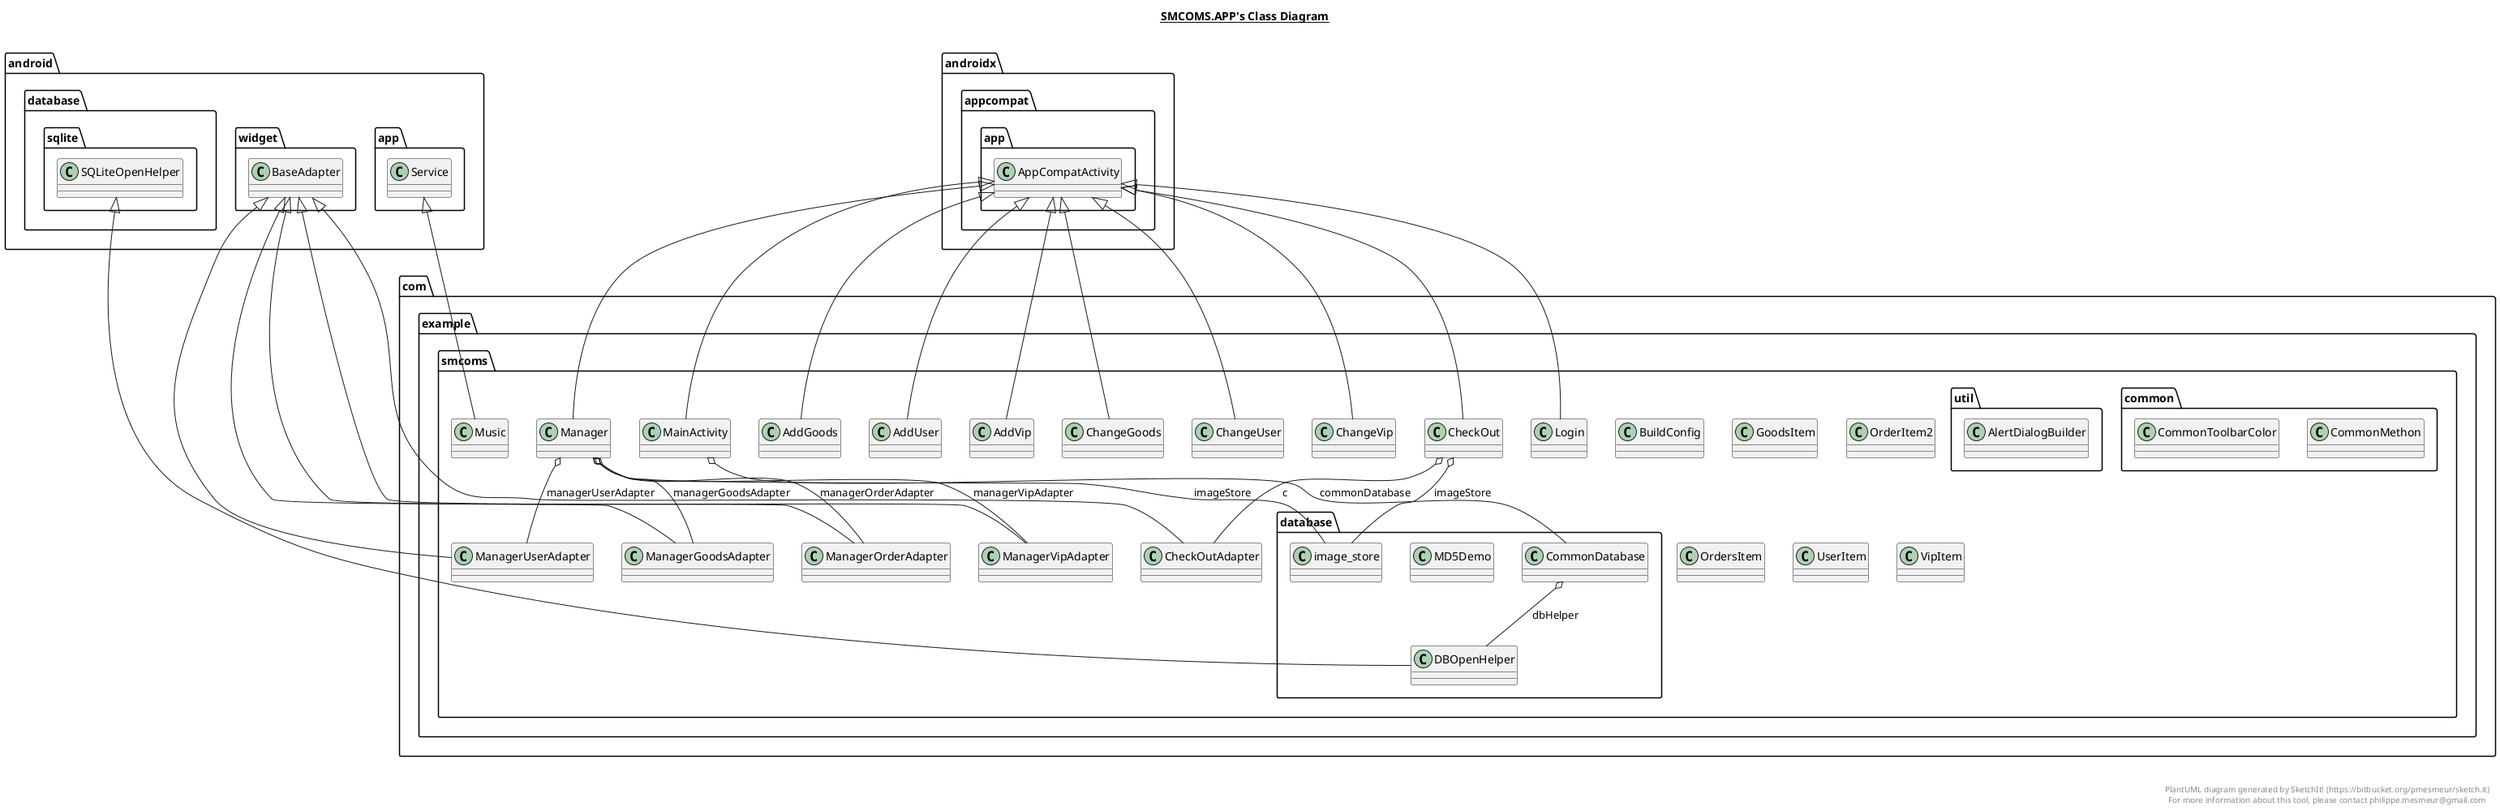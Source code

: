 @startuml

title __SMCOMS.APP's Class Diagram__\n

  namespace com.example.smcoms {
    class com.example.smcoms.AddGoods {
    }
  }
  

  namespace com.example.smcoms {
    class com.example.smcoms.AddUser {
    }
  }
  

  namespace com.example.smcoms {
    class com.example.smcoms.AddVip {
    }
  }
  

  namespace com.example.smcoms {
    class com.example.smcoms.BuildConfig {
    }
  }
  

  namespace com.example.smcoms {
    class com.example.smcoms.ChangeGoods {
    }
  }
  

  namespace com.example.smcoms {
    class com.example.smcoms.ChangeUser {
    }
  }
  

  namespace com.example.smcoms {
    class com.example.smcoms.ChangeVip {
    }
  }
  

  namespace com.example.smcoms {
    class com.example.smcoms.CheckOut {
    }
  }
  

  namespace com.example.smcoms {
    class com.example.smcoms.CheckOutAdapter {
    }
  }
  

  namespace com.example.smcoms {
    class com.example.smcoms.GoodsItem {
    }
  }
  

  namespace com.example.smcoms {
    class com.example.smcoms.Login {
    }
  }
  

  namespace com.example.smcoms {
    class com.example.smcoms.MainActivity {
    }
  }
  

  namespace com.example.smcoms {
    class com.example.smcoms.Manager {
    }
  }
  

  namespace com.example.smcoms {
    class com.example.smcoms.ManagerGoodsAdapter {
    }
  }
  

  namespace com.example.smcoms {
    class com.example.smcoms.ManagerOrderAdapter {
    }
  }
  

  namespace com.example.smcoms {
    class com.example.smcoms.ManagerUserAdapter {
    }
  }
  

  namespace com.example.smcoms {
    class com.example.smcoms.ManagerVipAdapter {
    }
  }
  

  namespace com.example.smcoms {
    class com.example.smcoms.Music {
    }
  }
  

  namespace com.example.smcoms {
    class com.example.smcoms.OrderItem2 {
    }
  }
  

  namespace com.example.smcoms {
    class com.example.smcoms.OrdersItem {
    }
  }
  

  namespace com.example.smcoms {
    class com.example.smcoms.UserItem {
    }
  }
  

  namespace com.example.smcoms {
    class com.example.smcoms.VipItem {
    }
  }
  

  namespace com.example.smcoms {
    namespace common {
      class com.example.smcoms.common.CommonMethon {
      }
    }
  }
  

  namespace com.example.smcoms {
    namespace common {
      class com.example.smcoms.common.CommonToolbarColor {
      }
    }
  }
  

  namespace com.example.smcoms {
    namespace database {
      class com.example.smcoms.database.CommonDatabase {
      }
    }
  }
  

  namespace com.example.smcoms {
    namespace database {
      class com.example.smcoms.database.DBOpenHelper {
      }
    }
  }
  

  namespace com.example.smcoms {
    namespace database {
      class com.example.smcoms.database.MD5Demo {
      }
    }
  }
  

  namespace com.example.smcoms {
    namespace database {
      class com.example.smcoms.database.image_store {
      }
    }
  }
  

  namespace com.example.smcoms {
    namespace util {
      class com.example.smcoms.util.AlertDialogBuilder {
      }
    }
  }
  

  com.example.smcoms.AddGoods -up-|> androidx.appcompat.app.AppCompatActivity
  com.example.smcoms.AddUser -up-|> androidx.appcompat.app.AppCompatActivity
  com.example.smcoms.AddVip -up-|> androidx.appcompat.app.AppCompatActivity
  com.example.smcoms.ChangeGoods -up-|> androidx.appcompat.app.AppCompatActivity
  com.example.smcoms.ChangeUser -up-|> androidx.appcompat.app.AppCompatActivity
  com.example.smcoms.ChangeVip -up-|> androidx.appcompat.app.AppCompatActivity
  com.example.smcoms.CheckOut -up-|> androidx.appcompat.app.AppCompatActivity
  com.example.smcoms.CheckOut o-- com.example.smcoms.CheckOutAdapter : c
  com.example.smcoms.CheckOut o-- com.example.smcoms.database.image_store : imageStore
  com.example.smcoms.CheckOutAdapter -up-|> android.widget.BaseAdapter
  com.example.smcoms.CheckOutAdapter o-- com.example.smcoms.CheckOutAdapter.ViewHolder : mViewHolder
  com.example.smcoms.Login -up-|> androidx.appcompat.app.AppCompatActivity
  com.example.smcoms.MainActivity -up-|> androidx.appcompat.app.AppCompatActivity
  com.example.smcoms.MainActivity o-- com.example.smcoms.database.CommonDatabase : commonDatabase
  com.example.smcoms.Manager -up-|> androidx.appcompat.app.AppCompatActivity
  com.example.smcoms.Manager o-- com.example.smcoms.database.image_store : imageStore
  com.example.smcoms.Manager o-- com.example.smcoms.ManagerGoodsAdapter : managerGoodsAdapter
  com.example.smcoms.Manager o-- com.example.smcoms.ManagerOrderAdapter : managerOrderAdapter
  com.example.smcoms.Manager o-- com.example.smcoms.ManagerUserAdapter : managerUserAdapter
  com.example.smcoms.Manager o-- com.example.smcoms.ManagerVipAdapter : managerVipAdapter
  com.example.smcoms.ManagerGoodsAdapter -up-|> android.widget.BaseAdapter
  com.example.smcoms.ManagerGoodsAdapter o-- com.example.smcoms.ManagerGoodsAdapter.ViewHolder : mViewHolder
  com.example.smcoms.ManagerOrderAdapter -up-|> android.widget.BaseAdapter
  com.example.smcoms.ManagerOrderAdapter o-- com.example.smcoms.ManagerOrderAdapter.ViewHolder : mViewHolder
  com.example.smcoms.ManagerUserAdapter -up-|> android.widget.BaseAdapter
  com.example.smcoms.ManagerUserAdapter o-- com.example.smcoms.ManagerUserAdapter.ViewHolder : mViewHolder
  com.example.smcoms.ManagerVipAdapter -up-|> android.widget.BaseAdapter
  com.example.smcoms.ManagerVipAdapter o-- com.example.smcoms.ManagerVipAdapter.ViewHolder : mViewHolder
  com.example.smcoms.Music -up-|> android.app.Service
  com.example.smcoms.database.CommonDatabase o-- com.example.smcoms.database.DBOpenHelper : dbHelper
  com.example.smcoms.database.DBOpenHelper -up-|> android.database.sqlite.SQLiteOpenHelper


right footer


PlantUML diagram generated by SketchIt! (https://bitbucket.org/pmesmeur/sketch.it)
For more information about this tool, please contact philippe.mesmeur@gmail.com
endfooter

@enduml
